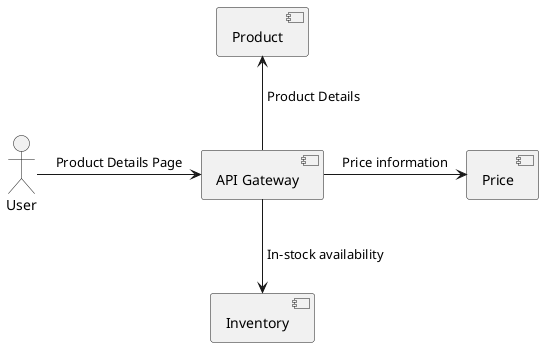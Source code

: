 @startuml

actor User

User -> [API Gateway]: Product Details Page
[API Gateway] -up-> [Product] :" Product Details"
[API Gateway] -> [Price] : Price information
[API Gateway] -down-> [Inventory]: " In-stock availability"
@enduml